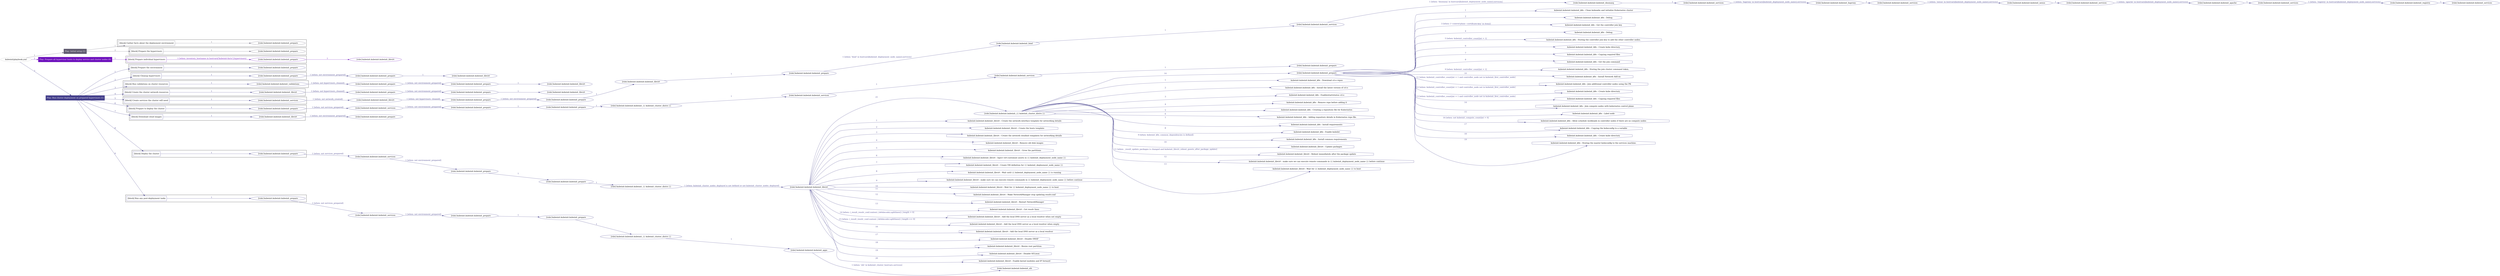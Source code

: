 digraph {
	graph [concentrate=true ordering=in rankdir=LR ratio=fill]
	edge [esep=5 sep=10]
	"kubeinit/playbook.yml" [id=root_node style=dotted]
	play_994ba958 [label="Play: Initial setup (1)" color="#605c70" fontcolor="#ffffff" id=play_994ba958 shape=box style=filled tooltip=localhost]
	"kubeinit/playbook.yml" -> play_994ba958 [label="1 " color="#605c70" fontcolor="#605c70" id=edge_e53c6815 labeltooltip="1 " tooltip="1 "]
	subgraph "kubeinit.kubeinit.kubeinit_prepare" {
		role_12e1d17f [label="[role] kubeinit.kubeinit.kubeinit_prepare" color="#605c70" id=role_12e1d17f tooltip="kubeinit.kubeinit.kubeinit_prepare"]
	}
	subgraph "kubeinit.kubeinit.kubeinit_prepare" {
		role_5d866e65 [label="[role] kubeinit.kubeinit.kubeinit_prepare" color="#605c70" id=role_5d866e65 tooltip="kubeinit.kubeinit.kubeinit_prepare"]
	}
	subgraph "Play: Initial setup (1)" {
		play_994ba958 -> block_5b53f3a8 [label=1 color="#605c70" fontcolor="#605c70" id=edge_2a7dcf9a labeltooltip=1 tooltip=1]
		subgraph cluster_block_5b53f3a8 {
			block_5b53f3a8 [label="[block] Gather facts about the deployment environment" color="#605c70" id=block_5b53f3a8 labeltooltip="Gather facts about the deployment environment" shape=box tooltip="Gather facts about the deployment environment"]
			block_5b53f3a8 -> role_12e1d17f [label="1 " color="#605c70" fontcolor="#605c70" id=edge_8df3a508 labeltooltip="1 " tooltip="1 "]
		}
		play_994ba958 -> block_3fed248a [label=2 color="#605c70" fontcolor="#605c70" id=edge_3dbb1e8e labeltooltip=2 tooltip=2]
		subgraph cluster_block_3fed248a {
			block_3fed248a [label="[block] Prepare the hypervisors" color="#605c70" id=block_3fed248a labeltooltip="Prepare the hypervisors" shape=box tooltip="Prepare the hypervisors"]
			block_3fed248a -> role_5d866e65 [label="1 " color="#605c70" fontcolor="#605c70" id=edge_7d153086 labeltooltip="1 " tooltip="1 "]
		}
	}
	play_f164a674 [label="Play: Prepare all hypervisor hosts to deploy service and cluster nodes (0)" color="#6d10bc" fontcolor="#ffffff" id=play_f164a674 shape=box style=filled tooltip="Play: Prepare all hypervisor hosts to deploy service and cluster nodes (0)"]
	"kubeinit/playbook.yml" -> play_f164a674 [label="2 " color="#6d10bc" fontcolor="#6d10bc" id=edge_92e80be4 labeltooltip="2 " tooltip="2 "]
	subgraph "kubeinit.kubeinit.kubeinit_libvirt" {
		role_eb145a8b [label="[role] kubeinit.kubeinit.kubeinit_libvirt" color="#6d10bc" id=role_eb145a8b tooltip="kubeinit.kubeinit.kubeinit_libvirt"]
	}
	subgraph "kubeinit.kubeinit.kubeinit_prepare" {
		role_71ca951f [label="[role] kubeinit.kubeinit.kubeinit_prepare" color="#6d10bc" id=role_71ca951f tooltip="kubeinit.kubeinit.kubeinit_prepare"]
		role_71ca951f -> role_eb145a8b [label="1 " color="#6d10bc" fontcolor="#6d10bc" id=edge_63f012d5 labeltooltip="1 " tooltip="1 "]
	}
	subgraph "Play: Prepare all hypervisor hosts to deploy service and cluster nodes (0)" {
		play_f164a674 -> block_b594104f [label=1 color="#6d10bc" fontcolor="#6d10bc" id=edge_67783ada labeltooltip=1 tooltip=1]
		subgraph cluster_block_b594104f {
			block_b594104f [label="[block] Prepare individual hypervisors" color="#6d10bc" id=block_b594104f labeltooltip="Prepare individual hypervisors" shape=box tooltip="Prepare individual hypervisors"]
			block_b594104f -> role_71ca951f [label="1 [when: inventory_hostname in hostvars['kubeinit-facts'].hypervisors]" color="#6d10bc" fontcolor="#6d10bc" id=edge_6d5d221b labeltooltip="1 [when: inventory_hostname in hostvars['kubeinit-facts'].hypervisors]" tooltip="1 [when: inventory_hostname in hostvars['kubeinit-facts'].hypervisors]"]
		}
	}
	play_a6e2e00e [label="Play: Run cluster deployment on prepared hypervisors (1)" color="#45408c" fontcolor="#ffffff" id=play_a6e2e00e shape=box style=filled tooltip=localhost]
	"kubeinit/playbook.yml" -> play_a6e2e00e [label="3 " color="#45408c" fontcolor="#45408c" id=edge_1b153411 labeltooltip="3 " tooltip="3 "]
	subgraph "kubeinit.kubeinit.kubeinit_prepare" {
		role_a2995644 [label="[role] kubeinit.kubeinit.kubeinit_prepare" color="#45408c" id=role_a2995644 tooltip="kubeinit.kubeinit.kubeinit_prepare"]
	}
	subgraph "kubeinit.kubeinit.kubeinit_libvirt" {
		role_191a575c [label="[role] kubeinit.kubeinit.kubeinit_libvirt" color="#45408c" id=role_191a575c tooltip="kubeinit.kubeinit.kubeinit_libvirt"]
	}
	subgraph "kubeinit.kubeinit.kubeinit_prepare" {
		role_98be708f [label="[role] kubeinit.kubeinit.kubeinit_prepare" color="#45408c" id=role_98be708f tooltip="kubeinit.kubeinit.kubeinit_prepare"]
		role_98be708f -> role_191a575c [label="1 " color="#45408c" fontcolor="#45408c" id=edge_2fb748e8 labeltooltip="1 " tooltip="1 "]
	}
	subgraph "kubeinit.kubeinit.kubeinit_prepare" {
		role_d3ede075 [label="[role] kubeinit.kubeinit.kubeinit_prepare" color="#45408c" id=role_d3ede075 tooltip="kubeinit.kubeinit.kubeinit_prepare"]
		role_d3ede075 -> role_98be708f [label="1 [when: not environment_prepared]" color="#45408c" fontcolor="#45408c" id=edge_bca43a43 labeltooltip="1 [when: not environment_prepared]" tooltip="1 [when: not environment_prepared]"]
	}
	subgraph "kubeinit.kubeinit.kubeinit_libvirt" {
		role_b1fa3e36 [label="[role] kubeinit.kubeinit.kubeinit_libvirt" color="#45408c" id=role_b1fa3e36 tooltip="kubeinit.kubeinit.kubeinit_libvirt"]
	}
	subgraph "kubeinit.kubeinit.kubeinit_prepare" {
		role_1073aab2 [label="[role] kubeinit.kubeinit.kubeinit_prepare" color="#45408c" id=role_1073aab2 tooltip="kubeinit.kubeinit.kubeinit_prepare"]
		role_1073aab2 -> role_b1fa3e36 [label="1 " color="#45408c" fontcolor="#45408c" id=edge_a5831864 labeltooltip="1 " tooltip="1 "]
	}
	subgraph "kubeinit.kubeinit.kubeinit_prepare" {
		role_8a6554c6 [label="[role] kubeinit.kubeinit.kubeinit_prepare" color="#45408c" id=role_8a6554c6 tooltip="kubeinit.kubeinit.kubeinit_prepare"]
		role_8a6554c6 -> role_1073aab2 [label="1 [when: not environment_prepared]" color="#45408c" fontcolor="#45408c" id=edge_a57598b3 labeltooltip="1 [when: not environment_prepared]" tooltip="1 [when: not environment_prepared]"]
	}
	subgraph "kubeinit.kubeinit.kubeinit_validations" {
		role_cb4479fa [label="[role] kubeinit.kubeinit.kubeinit_validations" color="#45408c" id=role_cb4479fa tooltip="kubeinit.kubeinit.kubeinit_validations"]
		role_cb4479fa -> role_8a6554c6 [label="1 [when: not hypervisors_cleaned]" color="#45408c" fontcolor="#45408c" id=edge_575f6712 labeltooltip="1 [when: not hypervisors_cleaned]" tooltip="1 [when: not hypervisors_cleaned]"]
	}
	subgraph "kubeinit.kubeinit.kubeinit_libvirt" {
		role_ebf8413c [label="[role] kubeinit.kubeinit.kubeinit_libvirt" color="#45408c" id=role_ebf8413c tooltip="kubeinit.kubeinit.kubeinit_libvirt"]
	}
	subgraph "kubeinit.kubeinit.kubeinit_prepare" {
		role_cc3c4b51 [label="[role] kubeinit.kubeinit.kubeinit_prepare" color="#45408c" id=role_cc3c4b51 tooltip="kubeinit.kubeinit.kubeinit_prepare"]
		role_cc3c4b51 -> role_ebf8413c [label="1 " color="#45408c" fontcolor="#45408c" id=edge_48506ce6 labeltooltip="1 " tooltip="1 "]
	}
	subgraph "kubeinit.kubeinit.kubeinit_prepare" {
		role_c079f2b7 [label="[role] kubeinit.kubeinit.kubeinit_prepare" color="#45408c" id=role_c079f2b7 tooltip="kubeinit.kubeinit.kubeinit_prepare"]
		role_c079f2b7 -> role_cc3c4b51 [label="1 [when: not environment_prepared]" color="#45408c" fontcolor="#45408c" id=edge_7484d25f labeltooltip="1 [when: not environment_prepared]" tooltip="1 [when: not environment_prepared]"]
	}
	subgraph "kubeinit.kubeinit.kubeinit_libvirt" {
		role_5576673b [label="[role] kubeinit.kubeinit.kubeinit_libvirt" color="#45408c" id=role_5576673b tooltip="kubeinit.kubeinit.kubeinit_libvirt"]
		role_5576673b -> role_c079f2b7 [label="1 [when: not hypervisors_cleaned]" color="#45408c" fontcolor="#45408c" id=edge_d5173f5e labeltooltip="1 [when: not hypervisors_cleaned]" tooltip="1 [when: not hypervisors_cleaned]"]
	}
	subgraph "kubeinit.kubeinit.kubeinit_services" {
		role_de197369 [label="[role] kubeinit.kubeinit.kubeinit_services" color="#45408c" id=role_de197369 tooltip="kubeinit.kubeinit.kubeinit_services"]
	}
	subgraph "kubeinit.kubeinit.kubeinit_registry" {
		role_5a404298 [label="[role] kubeinit.kubeinit.kubeinit_registry" color="#45408c" id=role_5a404298 tooltip="kubeinit.kubeinit.kubeinit_registry"]
		role_5a404298 -> role_de197369 [label="1 " color="#45408c" fontcolor="#45408c" id=edge_6cb37d90 labeltooltip="1 " tooltip="1 "]
	}
	subgraph "kubeinit.kubeinit.kubeinit_services" {
		role_0beaa1ab [label="[role] kubeinit.kubeinit.kubeinit_services" color="#45408c" id=role_0beaa1ab tooltip="kubeinit.kubeinit.kubeinit_services"]
		role_0beaa1ab -> role_5a404298 [label="1 [when: 'registry' in hostvars[kubeinit_deployment_node_name].services]" color="#45408c" fontcolor="#45408c" id=edge_1285d9d2 labeltooltip="1 [when: 'registry' in hostvars[kubeinit_deployment_node_name].services]" tooltip="1 [when: 'registry' in hostvars[kubeinit_deployment_node_name].services]"]
	}
	subgraph "kubeinit.kubeinit.kubeinit_apache" {
		role_f12848c4 [label="[role] kubeinit.kubeinit.kubeinit_apache" color="#45408c" id=role_f12848c4 tooltip="kubeinit.kubeinit.kubeinit_apache"]
		role_f12848c4 -> role_0beaa1ab [label="1 " color="#45408c" fontcolor="#45408c" id=edge_c3b0a50a labeltooltip="1 " tooltip="1 "]
	}
	subgraph "kubeinit.kubeinit.kubeinit_services" {
		role_2ae3c955 [label="[role] kubeinit.kubeinit.kubeinit_services" color="#45408c" id=role_2ae3c955 tooltip="kubeinit.kubeinit.kubeinit_services"]
		role_2ae3c955 -> role_f12848c4 [label="1 [when: 'apache' in hostvars[kubeinit_deployment_node_name].services]" color="#45408c" fontcolor="#45408c" id=edge_77652fbd labeltooltip="1 [when: 'apache' in hostvars[kubeinit_deployment_node_name].services]" tooltip="1 [when: 'apache' in hostvars[kubeinit_deployment_node_name].services]"]
	}
	subgraph "kubeinit.kubeinit.kubeinit_nexus" {
		role_e8687329 [label="[role] kubeinit.kubeinit.kubeinit_nexus" color="#45408c" id=role_e8687329 tooltip="kubeinit.kubeinit.kubeinit_nexus"]
		role_e8687329 -> role_2ae3c955 [label="1 " color="#45408c" fontcolor="#45408c" id=edge_16482950 labeltooltip="1 " tooltip="1 "]
	}
	subgraph "kubeinit.kubeinit.kubeinit_services" {
		role_182bafee [label="[role] kubeinit.kubeinit.kubeinit_services" color="#45408c" id=role_182bafee tooltip="kubeinit.kubeinit.kubeinit_services"]
		role_182bafee -> role_e8687329 [label="1 [when: 'nexus' in hostvars[kubeinit_deployment_node_name].services]" color="#45408c" fontcolor="#45408c" id=edge_29f369d3 labeltooltip="1 [when: 'nexus' in hostvars[kubeinit_deployment_node_name].services]" tooltip="1 [when: 'nexus' in hostvars[kubeinit_deployment_node_name].services]"]
	}
	subgraph "kubeinit.kubeinit.kubeinit_haproxy" {
		role_2144e30e [label="[role] kubeinit.kubeinit.kubeinit_haproxy" color="#45408c" id=role_2144e30e tooltip="kubeinit.kubeinit.kubeinit_haproxy"]
		role_2144e30e -> role_182bafee [label="1 " color="#45408c" fontcolor="#45408c" id=edge_ebe74998 labeltooltip="1 " tooltip="1 "]
	}
	subgraph "kubeinit.kubeinit.kubeinit_services" {
		role_54efe76b [label="[role] kubeinit.kubeinit.kubeinit_services" color="#45408c" id=role_54efe76b tooltip="kubeinit.kubeinit.kubeinit_services"]
		role_54efe76b -> role_2144e30e [label="1 [when: 'haproxy' in hostvars[kubeinit_deployment_node_name].services]" color="#45408c" fontcolor="#45408c" id=edge_331044c8 labeltooltip="1 [when: 'haproxy' in hostvars[kubeinit_deployment_node_name].services]" tooltip="1 [when: 'haproxy' in hostvars[kubeinit_deployment_node_name].services]"]
	}
	subgraph "kubeinit.kubeinit.kubeinit_dnsmasq" {
		role_588ea3f9 [label="[role] kubeinit.kubeinit.kubeinit_dnsmasq" color="#45408c" id=role_588ea3f9 tooltip="kubeinit.kubeinit.kubeinit_dnsmasq"]
		role_588ea3f9 -> role_54efe76b [label="1 " color="#45408c" fontcolor="#45408c" id=edge_5a83e5c6 labeltooltip="1 " tooltip="1 "]
	}
	subgraph "kubeinit.kubeinit.kubeinit_services" {
		role_6523e406 [label="[role] kubeinit.kubeinit.kubeinit_services" color="#45408c" id=role_6523e406 tooltip="kubeinit.kubeinit.kubeinit_services"]
		role_6523e406 -> role_588ea3f9 [label="1 [when: 'dnsmasq' in hostvars[kubeinit_deployment_node_name].services]" color="#45408c" fontcolor="#45408c" id=edge_0f150d2f labeltooltip="1 [when: 'dnsmasq' in hostvars[kubeinit_deployment_node_name].services]" tooltip="1 [when: 'dnsmasq' in hostvars[kubeinit_deployment_node_name].services]"]
	}
	subgraph "kubeinit.kubeinit.kubeinit_bind" {
		role_e988a42e [label="[role] kubeinit.kubeinit.kubeinit_bind" color="#45408c" id=role_e988a42e tooltip="kubeinit.kubeinit.kubeinit_bind"]
		role_e988a42e -> role_6523e406 [label="1 " color="#45408c" fontcolor="#45408c" id=edge_4a3d03a6 labeltooltip="1 " tooltip="1 "]
	}
	subgraph "kubeinit.kubeinit.kubeinit_prepare" {
		role_7b7eecc3 [label="[role] kubeinit.kubeinit.kubeinit_prepare" color="#45408c" id=role_7b7eecc3 tooltip="kubeinit.kubeinit.kubeinit_prepare"]
		role_7b7eecc3 -> role_e988a42e [label="1 [when: 'bind' in hostvars[kubeinit_deployment_node_name].services]" color="#45408c" fontcolor="#45408c" id=edge_cdfb7465 labeltooltip="1 [when: 'bind' in hostvars[kubeinit_deployment_node_name].services]" tooltip="1 [when: 'bind' in hostvars[kubeinit_deployment_node_name].services]"]
	}
	subgraph "kubeinit.kubeinit.kubeinit_libvirt" {
		role_69fd6a3e [label="[role] kubeinit.kubeinit.kubeinit_libvirt" color="#45408c" id=role_69fd6a3e tooltip="kubeinit.kubeinit.kubeinit_libvirt"]
		role_69fd6a3e -> role_7b7eecc3 [label="1 " color="#45408c" fontcolor="#45408c" id=edge_8b11be49 labeltooltip="1 " tooltip="1 "]
	}
	subgraph "kubeinit.kubeinit.kubeinit_prepare" {
		role_739dfaac [label="[role] kubeinit.kubeinit.kubeinit_prepare" color="#45408c" id=role_739dfaac tooltip="kubeinit.kubeinit.kubeinit_prepare"]
		role_739dfaac -> role_69fd6a3e [label="1 " color="#45408c" fontcolor="#45408c" id=edge_7f52f30e labeltooltip="1 " tooltip="1 "]
	}
	subgraph "kubeinit.kubeinit.kubeinit_prepare" {
		role_d6a90fa9 [label="[role] kubeinit.kubeinit.kubeinit_prepare" color="#45408c" id=role_d6a90fa9 tooltip="kubeinit.kubeinit.kubeinit_prepare"]
		role_d6a90fa9 -> role_739dfaac [label="1 [when: not environment_prepared]" color="#45408c" fontcolor="#45408c" id=edge_bcacae6b labeltooltip="1 [when: not environment_prepared]" tooltip="1 [when: not environment_prepared]"]
	}
	subgraph "kubeinit.kubeinit.kubeinit_libvirt" {
		role_a2e8b2eb [label="[role] kubeinit.kubeinit.kubeinit_libvirt" color="#45408c" id=role_a2e8b2eb tooltip="kubeinit.kubeinit.kubeinit_libvirt"]
		role_a2e8b2eb -> role_d6a90fa9 [label="1 [when: not hypervisors_cleaned]" color="#45408c" fontcolor="#45408c" id=edge_4a2f4578 labeltooltip="1 [when: not hypervisors_cleaned]" tooltip="1 [when: not hypervisors_cleaned]"]
	}
	subgraph "kubeinit.kubeinit.kubeinit_services" {
		role_098f39c2 [label="[role] kubeinit.kubeinit.kubeinit_services" color="#45408c" id=role_098f39c2 tooltip="kubeinit.kubeinit.kubeinit_services"]
		role_098f39c2 -> role_a2e8b2eb [label="1 [when: not network_created]" color="#45408c" fontcolor="#45408c" id=edge_c0610e36 labeltooltip="1 [when: not network_created]" tooltip="1 [when: not network_created]"]
	}
	subgraph "kubeinit.kubeinit.kubeinit_prepare" {
		role_831df9a1 [label="[role] kubeinit.kubeinit.kubeinit_prepare" color="#45408c" id=role_831df9a1 tooltip="kubeinit.kubeinit.kubeinit_prepare"]
	}
	subgraph "kubeinit.kubeinit.kubeinit_services" {
		role_ba192e51 [label="[role] kubeinit.kubeinit.kubeinit_services" color="#45408c" id=role_ba192e51 tooltip="kubeinit.kubeinit.kubeinit_services"]
		role_ba192e51 -> role_831df9a1 [label="1 " color="#45408c" fontcolor="#45408c" id=edge_fbe753fc labeltooltip="1 " tooltip="1 "]
	}
	subgraph "kubeinit.kubeinit.kubeinit_services" {
		role_3bff6133 [label="[role] kubeinit.kubeinit.kubeinit_services" color="#45408c" id=role_3bff6133 tooltip="kubeinit.kubeinit.kubeinit_services"]
		role_3bff6133 -> role_ba192e51 [label="1 " color="#45408c" fontcolor="#45408c" id=edge_ce58c0ee labeltooltip="1 " tooltip="1 "]
	}
	subgraph "kubeinit.kubeinit.kubeinit_{{ kubeinit_cluster_distro }}" {
		role_fbb81be3 [label="[role] kubeinit.kubeinit.kubeinit_{{ kubeinit_cluster_distro }}" color="#45408c" id=role_fbb81be3 tooltip="kubeinit.kubeinit.kubeinit_{{ kubeinit_cluster_distro }}"]
		role_fbb81be3 -> role_3bff6133 [label="1 " color="#45408c" fontcolor="#45408c" id=edge_cef134c4 labeltooltip="1 " tooltip="1 "]
	}
	subgraph "kubeinit.kubeinit.kubeinit_prepare" {
		role_5ea3846e [label="[role] kubeinit.kubeinit.kubeinit_prepare" color="#45408c" id=role_5ea3846e tooltip="kubeinit.kubeinit.kubeinit_prepare"]
		role_5ea3846e -> role_fbb81be3 [label="1 " color="#45408c" fontcolor="#45408c" id=edge_5ff6fd13 labeltooltip="1 " tooltip="1 "]
	}
	subgraph "kubeinit.kubeinit.kubeinit_prepare" {
		role_cf28d420 [label="[role] kubeinit.kubeinit.kubeinit_prepare" color="#45408c" id=role_cf28d420 tooltip="kubeinit.kubeinit.kubeinit_prepare"]
		role_cf28d420 -> role_5ea3846e [label="1 " color="#45408c" fontcolor="#45408c" id=edge_69056008 labeltooltip="1 " tooltip="1 "]
	}
	subgraph "kubeinit.kubeinit.kubeinit_services" {
		role_1847f935 [label="[role] kubeinit.kubeinit.kubeinit_services" color="#45408c" id=role_1847f935 tooltip="kubeinit.kubeinit.kubeinit_services"]
		role_1847f935 -> role_cf28d420 [label="1 [when: not environment_prepared]" color="#45408c" fontcolor="#45408c" id=edge_47e3a095 labeltooltip="1 [when: not environment_prepared]" tooltip="1 [when: not environment_prepared]"]
	}
	subgraph "kubeinit.kubeinit.kubeinit_prepare" {
		role_e63edf31 [label="[role] kubeinit.kubeinit.kubeinit_prepare" color="#45408c" id=role_e63edf31 tooltip="kubeinit.kubeinit.kubeinit_prepare"]
		role_e63edf31 -> role_1847f935 [label="1 [when: not services_prepared]" color="#45408c" fontcolor="#45408c" id=edge_aac7239e labeltooltip="1 [when: not services_prepared]" tooltip="1 [when: not services_prepared]"]
	}
	subgraph "kubeinit.kubeinit.kubeinit_prepare" {
		role_56d2a623 [label="[role] kubeinit.kubeinit.kubeinit_prepare" color="#45408c" id=role_56d2a623 tooltip="kubeinit.kubeinit.kubeinit_prepare"]
	}
	subgraph "kubeinit.kubeinit.kubeinit_libvirt" {
		role_ec3be387 [label="[role] kubeinit.kubeinit.kubeinit_libvirt" color="#45408c" id=role_ec3be387 tooltip="kubeinit.kubeinit.kubeinit_libvirt"]
		role_ec3be387 -> role_56d2a623 [label="1 [when: not environment_prepared]" color="#45408c" fontcolor="#45408c" id=edge_7bd2dfaf labeltooltip="1 [when: not environment_prepared]" tooltip="1 [when: not environment_prepared]"]
	}
	subgraph "kubeinit.kubeinit.kubeinit_prepare" {
		role_a31204a2 [label="[role] kubeinit.kubeinit.kubeinit_prepare" color="#45408c" id=role_a31204a2 tooltip="kubeinit.kubeinit.kubeinit_prepare"]
		task_11fdaadd [label="kubeinit.kubeinit.kubeinit_k8s : Clean kubeadm and initialize Kubernetes cluster" color="#45408c" id=task_11fdaadd shape=octagon tooltip="kubeinit.kubeinit.kubeinit_k8s : Clean kubeadm and initialize Kubernetes cluster"]
		role_a31204a2 -> task_11fdaadd [label="1 " color="#45408c" fontcolor="#45408c" id=edge_addd809d labeltooltip="1 " tooltip="1 "]
		task_a888bc88 [label="kubeinit.kubeinit.kubeinit_k8s : Debug" color="#45408c" id=task_a888bc88 shape=octagon tooltip="kubeinit.kubeinit.kubeinit_k8s : Debug"]
		role_a31204a2 -> task_a888bc88 [label="2 " color="#45408c" fontcolor="#45408c" id=edge_31876387 labeltooltip="2 " tooltip="2 "]
		task_388fb3cb [label="kubeinit.kubeinit.kubeinit_k8s : Get the controller join key" color="#45408c" id=task_388fb3cb shape=octagon tooltip="kubeinit.kubeinit.kubeinit_k8s : Get the controller join key"]
		role_a31204a2 -> task_388fb3cb [label="3 [when: ('--control-plane --certificate-key' in item)]" color="#45408c" fontcolor="#45408c" id=edge_c4672fba labeltooltip="3 [when: ('--control-plane --certificate-key' in item)]" tooltip="3 [when: ('--control-plane --certificate-key' in item)]"]
		task_241245dc [label="kubeinit.kubeinit.kubeinit_k8s : Debug" color="#45408c" id=task_241245dc shape=octagon tooltip="kubeinit.kubeinit.kubeinit_k8s : Debug"]
		role_a31204a2 -> task_241245dc [label="4 " color="#45408c" fontcolor="#45408c" id=edge_02813710 labeltooltip="4 " tooltip="4 "]
		task_fc29a941 [label="kubeinit.kubeinit.kubeinit_k8s : Storing the controller join key to add the other controller nodes." color="#45408c" id=task_fc29a941 shape=octagon tooltip="kubeinit.kubeinit.kubeinit_k8s : Storing the controller join key to add the other controller nodes."]
		role_a31204a2 -> task_fc29a941 [label="5 [when: kubeinit_controller_count|int > 1]" color="#45408c" fontcolor="#45408c" id=edge_1fdb9323 labeltooltip="5 [when: kubeinit_controller_count|int > 1]" tooltip="5 [when: kubeinit_controller_count|int > 1]"]
		task_f2a2af08 [label="kubeinit.kubeinit.kubeinit_k8s : Create kube directory" color="#45408c" id=task_f2a2af08 shape=octagon tooltip="kubeinit.kubeinit.kubeinit_k8s : Create kube directory"]
		role_a31204a2 -> task_f2a2af08 [label="6 " color="#45408c" fontcolor="#45408c" id=edge_f2426796 labeltooltip="6 " tooltip="6 "]
		task_303158c1 [label="kubeinit.kubeinit.kubeinit_k8s : Copying required files" color="#45408c" id=task_303158c1 shape=octagon tooltip="kubeinit.kubeinit.kubeinit_k8s : Copying required files"]
		role_a31204a2 -> task_303158c1 [label="7 " color="#45408c" fontcolor="#45408c" id=edge_e6a42a1c labeltooltip="7 " tooltip="7 "]
		task_dda1d24a [label="kubeinit.kubeinit.kubeinit_k8s : Get the join command" color="#45408c" id=task_dda1d24a shape=octagon tooltip="kubeinit.kubeinit.kubeinit_k8s : Get the join command"]
		role_a31204a2 -> task_dda1d24a [label="8 " color="#45408c" fontcolor="#45408c" id=edge_e136e8f4 labeltooltip="8 " tooltip="8 "]
		task_4ce98f50 [label="kubeinit.kubeinit.kubeinit_k8s : Storing the join cluster command token." color="#45408c" id=task_4ce98f50 shape=octagon tooltip="kubeinit.kubeinit.kubeinit_k8s : Storing the join cluster command token."]
		role_a31204a2 -> task_4ce98f50 [label="9 [when: kubeinit_controller_count|int > 1]" color="#45408c" fontcolor="#45408c" id=edge_7ac7fa81 labeltooltip="9 [when: kubeinit_controller_count|int > 1]" tooltip="9 [when: kubeinit_controller_count|int > 1]"]
		task_6a1483f8 [label="kubeinit.kubeinit.kubeinit_k8s : Install Network Add-on" color="#45408c" id=task_6a1483f8 shape=octagon tooltip="kubeinit.kubeinit.kubeinit_k8s : Install Network Add-on"]
		role_a31204a2 -> task_6a1483f8 [label="10 " color="#45408c" fontcolor="#45408c" id=edge_3c043386 labeltooltip="10 " tooltip="10 "]
		task_d8975e8e [label="kubeinit.kubeinit.kubeinit_k8s : Join additional controller nodes using the PK" color="#45408c" id=task_d8975e8e shape=octagon tooltip="kubeinit.kubeinit.kubeinit_k8s : Join additional controller nodes using the PK"]
		role_a31204a2 -> task_d8975e8e [label="11 [when: kubeinit_controller_count|int > 1 and controller_node not in kubeinit_first_controller_node]" color="#45408c" fontcolor="#45408c" id=edge_4811e1f0 labeltooltip="11 [when: kubeinit_controller_count|int > 1 and controller_node not in kubeinit_first_controller_node]" tooltip="11 [when: kubeinit_controller_count|int > 1 and controller_node not in kubeinit_first_controller_node]"]
		task_871efe33 [label="kubeinit.kubeinit.kubeinit_k8s : Create kube directory" color="#45408c" id=task_871efe33 shape=octagon tooltip="kubeinit.kubeinit.kubeinit_k8s : Create kube directory"]
		role_a31204a2 -> task_871efe33 [label="12 [when: kubeinit_controller_count|int > 1 and controller_node not in kubeinit_first_controller_node]" color="#45408c" fontcolor="#45408c" id=edge_e4984f67 labeltooltip="12 [when: kubeinit_controller_count|int > 1 and controller_node not in kubeinit_first_controller_node]" tooltip="12 [when: kubeinit_controller_count|int > 1 and controller_node not in kubeinit_first_controller_node]"]
		task_52063a45 [label="kubeinit.kubeinit.kubeinit_k8s : Copying required files" color="#45408c" id=task_52063a45 shape=octagon tooltip="kubeinit.kubeinit.kubeinit_k8s : Copying required files"]
		role_a31204a2 -> task_52063a45 [label="13 [when: kubeinit_controller_count|int > 1 and controller_node not in kubeinit_first_controller_node]" color="#45408c" fontcolor="#45408c" id=edge_46a2bbec labeltooltip="13 [when: kubeinit_controller_count|int > 1 and controller_node not in kubeinit_first_controller_node]" tooltip="13 [when: kubeinit_controller_count|int > 1 and controller_node not in kubeinit_first_controller_node]"]
		task_8020e0eb [label="kubeinit.kubeinit.kubeinit_k8s : Join compute nodes with kubernetes control plane" color="#45408c" id=task_8020e0eb shape=octagon tooltip="kubeinit.kubeinit.kubeinit_k8s : Join compute nodes with kubernetes control plane"]
		role_a31204a2 -> task_8020e0eb [label="14 " color="#45408c" fontcolor="#45408c" id=edge_6737b762 labeltooltip="14 " tooltip="14 "]
		task_7e0a47d4 [label="kubeinit.kubeinit.kubeinit_k8s : Label node" color="#45408c" id=task_7e0a47d4 shape=octagon tooltip="kubeinit.kubeinit.kubeinit_k8s : Label node"]
		role_a31204a2 -> task_7e0a47d4 [label="15 " color="#45408c" fontcolor="#45408c" id=edge_3d4172c9 labeltooltip="15 " tooltip="15 "]
		task_b775e411 [label="kubeinit.kubeinit.kubeinit_k8s : Allow schedule workloads in controller nodes if there are no compute nodes" color="#45408c" id=task_b775e411 shape=octagon tooltip="kubeinit.kubeinit.kubeinit_k8s : Allow schedule workloads in controller nodes if there are no compute nodes"]
		role_a31204a2 -> task_b775e411 [label="16 [when: not kubeinit_compute_count|int > 0]" color="#45408c" fontcolor="#45408c" id=edge_5c9b59a6 labeltooltip="16 [when: not kubeinit_compute_count|int > 0]" tooltip="16 [when: not kubeinit_compute_count|int > 0]"]
		task_f65b4591 [label="kubeinit.kubeinit.kubeinit_k8s : Copying the kubeconfig to a variable" color="#45408c" id=task_f65b4591 shape=octagon tooltip="kubeinit.kubeinit.kubeinit_k8s : Copying the kubeconfig to a variable"]
		role_a31204a2 -> task_f65b4591 [label="17 " color="#45408c" fontcolor="#45408c" id=edge_0700b9fb labeltooltip="17 " tooltip="17 "]
		task_46409d71 [label="kubeinit.kubeinit.kubeinit_k8s : Create kube directory" color="#45408c" id=task_46409d71 shape=octagon tooltip="kubeinit.kubeinit.kubeinit_k8s : Create kube directory"]
		role_a31204a2 -> task_46409d71 [label="18 " color="#45408c" fontcolor="#45408c" id=edge_292f821e labeltooltip="18 " tooltip="18 "]
		task_f7fdda05 [label="kubeinit.kubeinit.kubeinit_k8s : Storing the master kubeconfig to the services machine." color="#45408c" id=task_f7fdda05 shape=octagon tooltip="kubeinit.kubeinit.kubeinit_k8s : Storing the master kubeconfig to the services machine."]
		role_a31204a2 -> task_f7fdda05 [label="19 " color="#45408c" fontcolor="#45408c" id=edge_61152b30 labeltooltip="19 " tooltip="19 "]
	}
	subgraph "kubeinit.kubeinit.kubeinit_{{ kubeinit_cluster_distro }}" {
		role_56a5f746 [label="[role] kubeinit.kubeinit.kubeinit_{{ kubeinit_cluster_distro }}" color="#45408c" id=role_56a5f746 tooltip="kubeinit.kubeinit.kubeinit_{{ kubeinit_cluster_distro }}"]
		task_fddb6983 [label="kubeinit.kubeinit.kubeinit_k8s : Download cri-o repos" color="#45408c" id=task_fddb6983 shape=octagon tooltip="kubeinit.kubeinit.kubeinit_k8s : Download cri-o repos"]
		role_56a5f746 -> task_fddb6983 [label="1 " color="#45408c" fontcolor="#45408c" id=edge_67dbb4e9 labeltooltip="1 " tooltip="1 "]
		task_99d51598 [label="kubeinit.kubeinit.kubeinit_k8s : Install the latest version of cri-o" color="#45408c" id=task_99d51598 shape=octagon tooltip="kubeinit.kubeinit.kubeinit_k8s : Install the latest version of cri-o"]
		role_56a5f746 -> task_99d51598 [label="2 " color="#45408c" fontcolor="#45408c" id=edge_505f9a79 labeltooltip="2 " tooltip="2 "]
		task_2b00f536 [label="kubeinit.kubeinit.kubeinit_k8s : Enable/start/status cri-o" color="#45408c" id=task_2b00f536 shape=octagon tooltip="kubeinit.kubeinit.kubeinit_k8s : Enable/start/status cri-o"]
		role_56a5f746 -> task_2b00f536 [label="3 " color="#45408c" fontcolor="#45408c" id=edge_21dc68ea labeltooltip="3 " tooltip="3 "]
		task_8b3c8a3b [label="kubeinit.kubeinit.kubeinit_k8s : Remove repo before adding it" color="#45408c" id=task_8b3c8a3b shape=octagon tooltip="kubeinit.kubeinit.kubeinit_k8s : Remove repo before adding it"]
		role_56a5f746 -> task_8b3c8a3b [label="4 " color="#45408c" fontcolor="#45408c" id=edge_e9288d06 labeltooltip="4 " tooltip="4 "]
		task_d52d565a [label="kubeinit.kubeinit.kubeinit_k8s : Creating a repository file for Kubernetes" color="#45408c" id=task_d52d565a shape=octagon tooltip="kubeinit.kubeinit.kubeinit_k8s : Creating a repository file for Kubernetes"]
		role_56a5f746 -> task_d52d565a [label="5 " color="#45408c" fontcolor="#45408c" id=edge_c2488ff7 labeltooltip="5 " tooltip="5 "]
		task_93bbba72 [label="kubeinit.kubeinit.kubeinit_k8s : Adding repository details in Kubernetes repo file." color="#45408c" id=task_93bbba72 shape=octagon tooltip="kubeinit.kubeinit.kubeinit_k8s : Adding repository details in Kubernetes repo file."]
		role_56a5f746 -> task_93bbba72 [label="6 " color="#45408c" fontcolor="#45408c" id=edge_0cd0382a labeltooltip="6 " tooltip="6 "]
		task_13d326bf [label="kubeinit.kubeinit.kubeinit_k8s : Install requirements" color="#45408c" id=task_13d326bf shape=octagon tooltip="kubeinit.kubeinit.kubeinit_k8s : Install requirements"]
		role_56a5f746 -> task_13d326bf [label="7 " color="#45408c" fontcolor="#45408c" id=edge_b48acd50 labeltooltip="7 " tooltip="7 "]
		task_cd08b4dc [label="kubeinit.kubeinit.kubeinit_k8s : Enable kubelet" color="#45408c" id=task_cd08b4dc shape=octagon tooltip="kubeinit.kubeinit.kubeinit_k8s : Enable kubelet"]
		role_56a5f746 -> task_cd08b4dc [label="8 " color="#45408c" fontcolor="#45408c" id=edge_117dd427 labeltooltip="8 " tooltip="8 "]
		task_5f876144 [label="kubeinit.kubeinit.kubeinit_k8s : Install common requirements" color="#45408c" id=task_5f876144 shape=octagon tooltip="kubeinit.kubeinit.kubeinit_k8s : Install common requirements"]
		role_56a5f746 -> task_5f876144 [label="9 [when: kubeinit_k8s_common_dependencies is defined]" color="#45408c" fontcolor="#45408c" id=edge_59ea58c4 labeltooltip="9 [when: kubeinit_k8s_common_dependencies is defined]" tooltip="9 [when: kubeinit_k8s_common_dependencies is defined]"]
		task_96b089d0 [label="kubeinit.kubeinit.kubeinit_libvirt : Update packages" color="#45408c" id=task_96b089d0 shape=octagon tooltip="kubeinit.kubeinit.kubeinit_libvirt : Update packages"]
		role_56a5f746 -> task_96b089d0 [label="10 " color="#45408c" fontcolor="#45408c" id=edge_f114d026 labeltooltip="10 " tooltip="10 "]
		task_1a175dc2 [label="kubeinit.kubeinit.kubeinit_libvirt : Reboot immediately after the package update" color="#45408c" id=task_1a175dc2 shape=octagon tooltip="kubeinit.kubeinit.kubeinit_libvirt : Reboot immediately after the package update"]
		role_56a5f746 -> task_1a175dc2 [label="11 [when: _result_update_packages is changed and kubeinit_libvirt_reboot_guests_after_package_update]" color="#45408c" fontcolor="#45408c" id=edge_0253d07b labeltooltip="11 [when: _result_update_packages is changed and kubeinit_libvirt_reboot_guests_after_package_update]" tooltip="11 [when: _result_update_packages is changed and kubeinit_libvirt_reboot_guests_after_package_update]"]
		task_1f74d38f [label="kubeinit.kubeinit.kubeinit_libvirt : make sure we can execute remote commands in {{ kubeinit_deployment_node_name }} before continue" color="#45408c" id=task_1f74d38f shape=octagon tooltip="kubeinit.kubeinit.kubeinit_libvirt : make sure we can execute remote commands in {{ kubeinit_deployment_node_name }} before continue"]
		role_56a5f746 -> task_1f74d38f [label="12 " color="#45408c" fontcolor="#45408c" id=edge_6f97d3fb labeltooltip="12 " tooltip="12 "]
		task_bc280ef7 [label="kubeinit.kubeinit.kubeinit_libvirt : Wait for {{ kubeinit_deployment_node_name }} to boot" color="#45408c" id=task_bc280ef7 shape=octagon tooltip="kubeinit.kubeinit.kubeinit_libvirt : Wait for {{ kubeinit_deployment_node_name }} to boot"]
		role_56a5f746 -> task_bc280ef7 [label="13 " color="#45408c" fontcolor="#45408c" id=edge_70bc46aa labeltooltip="13 " tooltip="13 "]
		role_56a5f746 -> role_a31204a2 [label="14 " color="#45408c" fontcolor="#45408c" id=edge_cf691e37 labeltooltip="14 " tooltip="14 "]
	}
	subgraph "kubeinit.kubeinit.kubeinit_libvirt" {
		role_af7f1fb3 [label="[role] kubeinit.kubeinit.kubeinit_libvirt" color="#45408c" id=role_af7f1fb3 tooltip="kubeinit.kubeinit.kubeinit_libvirt"]
		task_11c795af [label="kubeinit.kubeinit.kubeinit_libvirt : Create the network interface template for networking details" color="#45408c" id=task_11c795af shape=octagon tooltip="kubeinit.kubeinit.kubeinit_libvirt : Create the network interface template for networking details"]
		role_af7f1fb3 -> task_11c795af [label="1 " color="#45408c" fontcolor="#45408c" id=edge_0d77a0ca labeltooltip="1 " tooltip="1 "]
		task_f9399cdc [label="kubeinit.kubeinit.kubeinit_libvirt : Create the hosts template" color="#45408c" id=task_f9399cdc shape=octagon tooltip="kubeinit.kubeinit.kubeinit_libvirt : Create the hosts template"]
		role_af7f1fb3 -> task_f9399cdc [label="2 " color="#45408c" fontcolor="#45408c" id=edge_4ee44323 labeltooltip="2 " tooltip="2 "]
		task_ccee04f7 [label="kubeinit.kubeinit.kubeinit_libvirt : Create the network cloudinit templates for networking details" color="#45408c" id=task_ccee04f7 shape=octagon tooltip="kubeinit.kubeinit.kubeinit_libvirt : Create the network cloudinit templates for networking details"]
		role_af7f1fb3 -> task_ccee04f7 [label="3 " color="#45408c" fontcolor="#45408c" id=edge_3fc5dc6e labeltooltip="3 " tooltip="3 "]
		task_b2d75783 [label="kubeinit.kubeinit.kubeinit_libvirt : Remove old disk images" color="#45408c" id=task_b2d75783 shape=octagon tooltip="kubeinit.kubeinit.kubeinit_libvirt : Remove old disk images"]
		role_af7f1fb3 -> task_b2d75783 [label="4 " color="#45408c" fontcolor="#45408c" id=edge_604587e0 labeltooltip="4 " tooltip="4 "]
		task_dbade906 [label="kubeinit.kubeinit.kubeinit_libvirt : Grow the partitions" color="#45408c" id=task_dbade906 shape=octagon tooltip="kubeinit.kubeinit.kubeinit_libvirt : Grow the partitions"]
		role_af7f1fb3 -> task_dbade906 [label="5 " color="#45408c" fontcolor="#45408c" id=edge_b1cb786f labeltooltip="5 " tooltip="5 "]
		task_199e31d0 [label="kubeinit.kubeinit.kubeinit_libvirt : Inject virt-customize assets in {{ kubeinit_deployment_node_name }}" color="#45408c" id=task_199e31d0 shape=octagon tooltip="kubeinit.kubeinit.kubeinit_libvirt : Inject virt-customize assets in {{ kubeinit_deployment_node_name }}"]
		role_af7f1fb3 -> task_199e31d0 [label="6 " color="#45408c" fontcolor="#45408c" id=edge_207e5675 labeltooltip="6 " tooltip="6 "]
		task_cc236b56 [label="kubeinit.kubeinit.kubeinit_libvirt : Create VM definition for {{ kubeinit_deployment_node_name }}" color="#45408c" id=task_cc236b56 shape=octagon tooltip="kubeinit.kubeinit.kubeinit_libvirt : Create VM definition for {{ kubeinit_deployment_node_name }}"]
		role_af7f1fb3 -> task_cc236b56 [label="7 " color="#45408c" fontcolor="#45408c" id=edge_eab36d50 labeltooltip="7 " tooltip="7 "]
		task_70ee7484 [label="kubeinit.kubeinit.kubeinit_libvirt : Wait until {{ kubeinit_deployment_node_name }} is running" color="#45408c" id=task_70ee7484 shape=octagon tooltip="kubeinit.kubeinit.kubeinit_libvirt : Wait until {{ kubeinit_deployment_node_name }} is running"]
		role_af7f1fb3 -> task_70ee7484 [label="8 " color="#45408c" fontcolor="#45408c" id=edge_826c652a labeltooltip="8 " tooltip="8 "]
		task_2a0472da [label="kubeinit.kubeinit.kubeinit_libvirt : make sure we can execute remote commands in {{ kubeinit_deployment_node_name }} before continue" color="#45408c" id=task_2a0472da shape=octagon tooltip="kubeinit.kubeinit.kubeinit_libvirt : make sure we can execute remote commands in {{ kubeinit_deployment_node_name }} before continue"]
		role_af7f1fb3 -> task_2a0472da [label="9 " color="#45408c" fontcolor="#45408c" id=edge_bf7ff756 labeltooltip="9 " tooltip="9 "]
		task_d071fe4a [label="kubeinit.kubeinit.kubeinit_libvirt : Wait for {{ kubeinit_deployment_node_name }} to boot" color="#45408c" id=task_d071fe4a shape=octagon tooltip="kubeinit.kubeinit.kubeinit_libvirt : Wait for {{ kubeinit_deployment_node_name }} to boot"]
		role_af7f1fb3 -> task_d071fe4a [label="10 " color="#45408c" fontcolor="#45408c" id=edge_7598182a labeltooltip="10 " tooltip="10 "]
		task_f2bc5e3d [label="kubeinit.kubeinit.kubeinit_libvirt : Make NetworkManager stop updating resolv.conf" color="#45408c" id=task_f2bc5e3d shape=octagon tooltip="kubeinit.kubeinit.kubeinit_libvirt : Make NetworkManager stop updating resolv.conf"]
		role_af7f1fb3 -> task_f2bc5e3d [label="11 " color="#45408c" fontcolor="#45408c" id=edge_4458ba35 labeltooltip="11 " tooltip="11 "]
		task_22bf5184 [label="kubeinit.kubeinit.kubeinit_libvirt : Restart NetworkManager" color="#45408c" id=task_22bf5184 shape=octagon tooltip="kubeinit.kubeinit.kubeinit_libvirt : Restart NetworkManager"]
		role_af7f1fb3 -> task_22bf5184 [label="12 " color="#45408c" fontcolor="#45408c" id=edge_035410b4 labeltooltip="12 " tooltip="12 "]
		task_e75168e0 [label="kubeinit.kubeinit.kubeinit_libvirt : Get resolv lines" color="#45408c" id=task_e75168e0 shape=octagon tooltip="kubeinit.kubeinit.kubeinit_libvirt : Get resolv lines"]
		role_af7f1fb3 -> task_e75168e0 [label="13 " color="#45408c" fontcolor="#45408c" id=edge_cf336f50 labeltooltip="13 " tooltip="13 "]
		task_505752c4 [label="kubeinit.kubeinit.kubeinit_libvirt : Add the local DNS server as a local resolver when not empty" color="#45408c" id=task_505752c4 shape=octagon tooltip="kubeinit.kubeinit.kubeinit_libvirt : Add the local DNS server as a local resolver when not empty"]
		role_af7f1fb3 -> task_505752c4 [label="14 [when: (_result_resolv_conf.content | b64decode).splitlines() | length > 0]" color="#45408c" fontcolor="#45408c" id=edge_89d426ab labeltooltip="14 [when: (_result_resolv_conf.content | b64decode).splitlines() | length > 0]" tooltip="14 [when: (_result_resolv_conf.content | b64decode).splitlines() | length > 0]"]
		task_ddd9aca7 [label="kubeinit.kubeinit.kubeinit_libvirt : Add the local DNS server as a local resolver when empty" color="#45408c" id=task_ddd9aca7 shape=octagon tooltip="kubeinit.kubeinit.kubeinit_libvirt : Add the local DNS server as a local resolver when empty"]
		role_af7f1fb3 -> task_ddd9aca7 [label="15 [when: (_result_resolv_conf.content | b64decode).splitlines() | length == 0]" color="#45408c" fontcolor="#45408c" id=edge_6929f9ae labeltooltip="15 [when: (_result_resolv_conf.content | b64decode).splitlines() | length == 0]" tooltip="15 [when: (_result_resolv_conf.content | b64decode).splitlines() | length == 0]"]
		task_3a413e18 [label="kubeinit.kubeinit.kubeinit_libvirt : Add the local DNS server as a local resolver" color="#45408c" id=task_3a413e18 shape=octagon tooltip="kubeinit.kubeinit.kubeinit_libvirt : Add the local DNS server as a local resolver"]
		role_af7f1fb3 -> task_3a413e18 [label="16 " color="#45408c" fontcolor="#45408c" id=edge_ad9ac77c labeltooltip="16 " tooltip="16 "]
		task_422bd226 [label="kubeinit.kubeinit.kubeinit_libvirt : Disable SWAP" color="#45408c" id=task_422bd226 shape=octagon tooltip="kubeinit.kubeinit.kubeinit_libvirt : Disable SWAP"]
		role_af7f1fb3 -> task_422bd226 [label="17 " color="#45408c" fontcolor="#45408c" id=edge_6cc9f69e labeltooltip="17 " tooltip="17 "]
		task_7fb7d538 [label="kubeinit.kubeinit.kubeinit_libvirt : Resize root partition" color="#45408c" id=task_7fb7d538 shape=octagon tooltip="kubeinit.kubeinit.kubeinit_libvirt : Resize root partition"]
		role_af7f1fb3 -> task_7fb7d538 [label="18 " color="#45408c" fontcolor="#45408c" id=edge_c0eb69b7 labeltooltip="18 " tooltip="18 "]
		task_dc0728b1 [label="kubeinit.kubeinit.kubeinit_libvirt : Disable SELinux" color="#45408c" id=task_dc0728b1 shape=octagon tooltip="kubeinit.kubeinit.kubeinit_libvirt : Disable SELinux"]
		role_af7f1fb3 -> task_dc0728b1 [label="19 " color="#45408c" fontcolor="#45408c" id=edge_650b1019 labeltooltip="19 " tooltip="19 "]
		task_b8e5889e [label="kubeinit.kubeinit.kubeinit_libvirt : Enable kernel modules and IP forward" color="#45408c" id=task_b8e5889e shape=octagon tooltip="kubeinit.kubeinit.kubeinit_libvirt : Enable kernel modules and IP forward"]
		role_af7f1fb3 -> task_b8e5889e [label="20 " color="#45408c" fontcolor="#45408c" id=edge_ff6ba6e8 labeltooltip="20 " tooltip="20 "]
		role_af7f1fb3 -> role_56a5f746 [label="21 " color="#45408c" fontcolor="#45408c" id=edge_030d4952 labeltooltip="21 " tooltip="21 "]
	}
	subgraph "kubeinit.kubeinit.kubeinit_{{ kubeinit_cluster_distro }}" {
		role_a313f427 [label="[role] kubeinit.kubeinit.kubeinit_{{ kubeinit_cluster_distro }}" color="#45408c" id=role_a313f427 tooltip="kubeinit.kubeinit.kubeinit_{{ kubeinit_cluster_distro }}"]
		role_a313f427 -> role_af7f1fb3 [label="1 [when: kubeinit_cluster_nodes_deployed is not defined or not kubeinit_cluster_nodes_deployed]" color="#45408c" fontcolor="#45408c" id=edge_588f231c labeltooltip="1 [when: kubeinit_cluster_nodes_deployed is not defined or not kubeinit_cluster_nodes_deployed]" tooltip="1 [when: kubeinit_cluster_nodes_deployed is not defined or not kubeinit_cluster_nodes_deployed]"]
	}
	subgraph "kubeinit.kubeinit.kubeinit_prepare" {
		role_0e6a3369 [label="[role] kubeinit.kubeinit.kubeinit_prepare" color="#45408c" id=role_0e6a3369 tooltip="kubeinit.kubeinit.kubeinit_prepare"]
		role_0e6a3369 -> role_a313f427 [label="1 " color="#45408c" fontcolor="#45408c" id=edge_dd391cc9 labeltooltip="1 " tooltip="1 "]
	}
	subgraph "kubeinit.kubeinit.kubeinit_prepare" {
		role_2bda86d7 [label="[role] kubeinit.kubeinit.kubeinit_prepare" color="#45408c" id=role_2bda86d7 tooltip="kubeinit.kubeinit.kubeinit_prepare"]
		role_2bda86d7 -> role_0e6a3369 [label="1 " color="#45408c" fontcolor="#45408c" id=edge_c84cc446 labeltooltip="1 " tooltip="1 "]
	}
	subgraph "kubeinit.kubeinit.kubeinit_services" {
		role_f7e54b0d [label="[role] kubeinit.kubeinit.kubeinit_services" color="#45408c" id=role_f7e54b0d tooltip="kubeinit.kubeinit.kubeinit_services"]
		role_f7e54b0d -> role_2bda86d7 [label="1 [when: not environment_prepared]" color="#45408c" fontcolor="#45408c" id=edge_31456a0b labeltooltip="1 [when: not environment_prepared]" tooltip="1 [when: not environment_prepared]"]
	}
	subgraph "kubeinit.kubeinit.kubeinit_prepare" {
		role_bca2cdad [label="[role] kubeinit.kubeinit.kubeinit_prepare" color="#45408c" id=role_bca2cdad tooltip="kubeinit.kubeinit.kubeinit_prepare"]
		role_bca2cdad -> role_f7e54b0d [label="1 [when: not services_prepared]" color="#45408c" fontcolor="#45408c" id=edge_218281cf labeltooltip="1 [when: not services_prepared]" tooltip="1 [when: not services_prepared]"]
	}
	subgraph "kubeinit.kubeinit.kubeinit_nfs" {
		role_cb687b30 [label="[role] kubeinit.kubeinit.kubeinit_nfs" color="#45408c" id=role_cb687b30 tooltip="kubeinit.kubeinit.kubeinit_nfs"]
	}
	subgraph "kubeinit.kubeinit.kubeinit_apps" {
		role_43a3ae6b [label="[role] kubeinit.kubeinit.kubeinit_apps" color="#45408c" id=role_43a3ae6b tooltip="kubeinit.kubeinit.kubeinit_apps"]
		role_43a3ae6b -> role_cb687b30 [label="1 [when: 'nfs' in kubeinit_cluster_hostvars.services]" color="#45408c" fontcolor="#45408c" id=edge_65c4eadb labeltooltip="1 [when: 'nfs' in kubeinit_cluster_hostvars.services]" tooltip="1 [when: 'nfs' in kubeinit_cluster_hostvars.services]"]
	}
	subgraph "kubeinit.kubeinit.kubeinit_{{ kubeinit_cluster_distro }}" {
		role_2f13aeb8 [label="[role] kubeinit.kubeinit.kubeinit_{{ kubeinit_cluster_distro }}" color="#45408c" id=role_2f13aeb8 tooltip="kubeinit.kubeinit.kubeinit_{{ kubeinit_cluster_distro }}"]
		role_2f13aeb8 -> role_43a3ae6b [label="1 " color="#45408c" fontcolor="#45408c" id=edge_bf136664 labeltooltip="1 " tooltip="1 "]
	}
	subgraph "kubeinit.kubeinit.kubeinit_prepare" {
		role_b0591acf [label="[role] kubeinit.kubeinit.kubeinit_prepare" color="#45408c" id=role_b0591acf tooltip="kubeinit.kubeinit.kubeinit_prepare"]
		role_b0591acf -> role_2f13aeb8 [label="1 " color="#45408c" fontcolor="#45408c" id=edge_aae729d8 labeltooltip="1 " tooltip="1 "]
	}
	subgraph "kubeinit.kubeinit.kubeinit_prepare" {
		role_e65a083c [label="[role] kubeinit.kubeinit.kubeinit_prepare" color="#45408c" id=role_e65a083c tooltip="kubeinit.kubeinit.kubeinit_prepare"]
		role_e65a083c -> role_b0591acf [label="1 " color="#45408c" fontcolor="#45408c" id=edge_97aa1929 labeltooltip="1 " tooltip="1 "]
	}
	subgraph "kubeinit.kubeinit.kubeinit_services" {
		role_c3033da9 [label="[role] kubeinit.kubeinit.kubeinit_services" color="#45408c" id=role_c3033da9 tooltip="kubeinit.kubeinit.kubeinit_services"]
		role_c3033da9 -> role_e65a083c [label="1 [when: not environment_prepared]" color="#45408c" fontcolor="#45408c" id=edge_fba731cd labeltooltip="1 [when: not environment_prepared]" tooltip="1 [when: not environment_prepared]"]
	}
	subgraph "kubeinit.kubeinit.kubeinit_prepare" {
		role_15d26c4e [label="[role] kubeinit.kubeinit.kubeinit_prepare" color="#45408c" id=role_15d26c4e tooltip="kubeinit.kubeinit.kubeinit_prepare"]
		role_15d26c4e -> role_c3033da9 [label="1 [when: not services_prepared]" color="#45408c" fontcolor="#45408c" id=edge_14eed97b labeltooltip="1 [when: not services_prepared]" tooltip="1 [when: not services_prepared]"]
	}
	subgraph "Play: Run cluster deployment on prepared hypervisors (1)" {
		play_a6e2e00e -> block_72ef56ed [label=1 color="#45408c" fontcolor="#45408c" id=edge_8307b259 labeltooltip=1 tooltip=1]
		subgraph cluster_block_72ef56ed {
			block_72ef56ed [label="[block] Prepare the environment" color="#45408c" id=block_72ef56ed labeltooltip="Prepare the environment" shape=box tooltip="Prepare the environment"]
			block_72ef56ed -> role_a2995644 [label="1 " color="#45408c" fontcolor="#45408c" id=edge_b637a1a0 labeltooltip="1 " tooltip="1 "]
		}
		play_a6e2e00e -> block_168ed662 [label=2 color="#45408c" fontcolor="#45408c" id=edge_b9b68d6e labeltooltip=2 tooltip=2]
		subgraph cluster_block_168ed662 {
			block_168ed662 [label="[block] Cleanup hypervisors" color="#45408c" id=block_168ed662 labeltooltip="Cleanup hypervisors" shape=box tooltip="Cleanup hypervisors"]
			block_168ed662 -> role_d3ede075 [label="1 " color="#45408c" fontcolor="#45408c" id=edge_4c4d257f labeltooltip="1 " tooltip="1 "]
		}
		play_a6e2e00e -> block_36ddea96 [label=3 color="#45408c" fontcolor="#45408c" id=edge_6773f8d4 labeltooltip=3 tooltip=3]
		subgraph cluster_block_36ddea96 {
			block_36ddea96 [label="[block] Run validations on cluster resources" color="#45408c" id=block_36ddea96 labeltooltip="Run validations on cluster resources" shape=box tooltip="Run validations on cluster resources"]
			block_36ddea96 -> role_cb4479fa [label="1 " color="#45408c" fontcolor="#45408c" id=edge_ac99bb2e labeltooltip="1 " tooltip="1 "]
		}
		play_a6e2e00e -> block_ac265dcb [label=4 color="#45408c" fontcolor="#45408c" id=edge_bc255c98 labeltooltip=4 tooltip=4]
		subgraph cluster_block_ac265dcb {
			block_ac265dcb [label="[block] Create the cluster network resources" color="#45408c" id=block_ac265dcb labeltooltip="Create the cluster network resources" shape=box tooltip="Create the cluster network resources"]
			block_ac265dcb -> role_5576673b [label="1 " color="#45408c" fontcolor="#45408c" id=edge_f0eff3c8 labeltooltip="1 " tooltip="1 "]
		}
		play_a6e2e00e -> block_fb6ff72f [label=5 color="#45408c" fontcolor="#45408c" id=edge_32de0107 labeltooltip=5 tooltip=5]
		subgraph cluster_block_fb6ff72f {
			block_fb6ff72f [label="[block] Create services the cluster will need" color="#45408c" id=block_fb6ff72f labeltooltip="Create services the cluster will need" shape=box tooltip="Create services the cluster will need"]
			block_fb6ff72f -> role_098f39c2 [label="1 " color="#45408c" fontcolor="#45408c" id=edge_d921b7b8 labeltooltip="1 " tooltip="1 "]
		}
		play_a6e2e00e -> block_024809e0 [label=6 color="#45408c" fontcolor="#45408c" id=edge_df6c4968 labeltooltip=6 tooltip=6]
		subgraph cluster_block_024809e0 {
			block_024809e0 [label="[block] Prepare to deploy the cluster" color="#45408c" id=block_024809e0 labeltooltip="Prepare to deploy the cluster" shape=box tooltip="Prepare to deploy the cluster"]
			block_024809e0 -> role_e63edf31 [label="1 " color="#45408c" fontcolor="#45408c" id=edge_d4ec1255 labeltooltip="1 " tooltip="1 "]
		}
		play_a6e2e00e -> block_e9d8c261 [label=7 color="#45408c" fontcolor="#45408c" id=edge_b568a52c labeltooltip=7 tooltip=7]
		subgraph cluster_block_e9d8c261 {
			block_e9d8c261 [label="[block] Download cloud images" color="#45408c" id=block_e9d8c261 labeltooltip="Download cloud images" shape=box tooltip="Download cloud images"]
			block_e9d8c261 -> role_ec3be387 [label="1 " color="#45408c" fontcolor="#45408c" id=edge_ede6e1f8 labeltooltip="1 " tooltip="1 "]
		}
		play_a6e2e00e -> block_3f0dca40 [label=8 color="#45408c" fontcolor="#45408c" id=edge_36c9b9f4 labeltooltip=8 tooltip=8]
		subgraph cluster_block_3f0dca40 {
			block_3f0dca40 [label="[block] Deploy the cluster" color="#45408c" id=block_3f0dca40 labeltooltip="Deploy the cluster" shape=box tooltip="Deploy the cluster"]
			block_3f0dca40 -> role_bca2cdad [label="1 " color="#45408c" fontcolor="#45408c" id=edge_3601eb8c labeltooltip="1 " tooltip="1 "]
		}
		play_a6e2e00e -> block_ba545799 [label=9 color="#45408c" fontcolor="#45408c" id=edge_b8a197a0 labeltooltip=9 tooltip=9]
		subgraph cluster_block_ba545799 {
			block_ba545799 [label="[block] Run any post-deployment tasks" color="#45408c" id=block_ba545799 labeltooltip="Run any post-deployment tasks" shape=box tooltip="Run any post-deployment tasks"]
			block_ba545799 -> role_15d26c4e [label="1 " color="#45408c" fontcolor="#45408c" id=edge_258fc358 labeltooltip="1 " tooltip="1 "]
		}
	}
}
